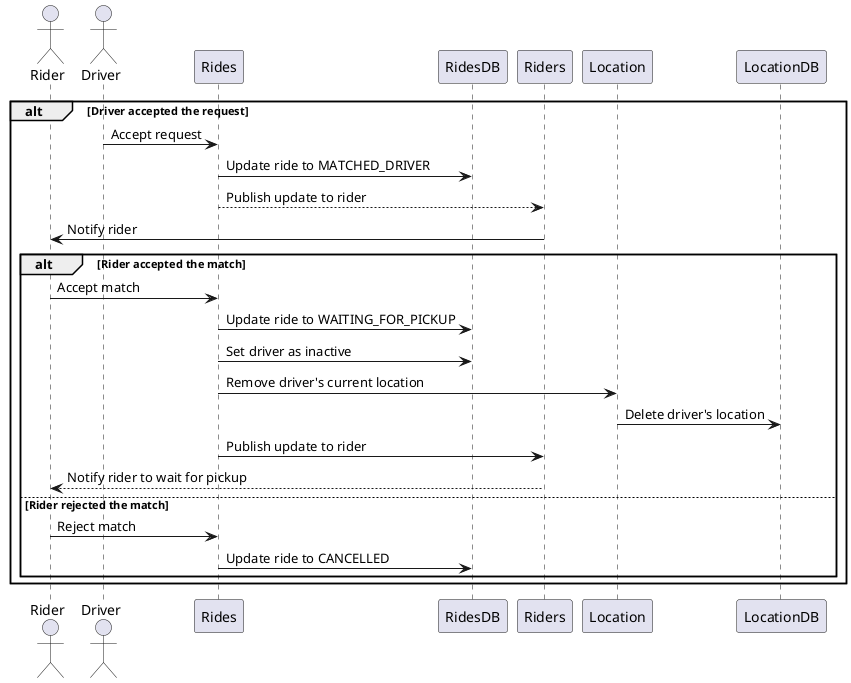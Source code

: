 @startuml Driver-Rider Matching Flow

actor Rider
actor Driver

alt Driver accepted the request 
Driver->Rides: Accept request
Rides->RidesDB: Update ride to MATCHED_DRIVER
Rides-->Riders: Publish update to rider
Riders->Rider: Notify rider

alt Rider accepted the match
Rider->Rides: Accept match
Rides->RidesDB: Update ride to WAITING_FOR_PICKUP
Rides->RidesDB: Set driver as inactive
Rides->Location: Remove driver's current location
Location->LocationDB: Delete driver's location
Rides->Riders: Publish update to rider
Riders-->Rider: Notify rider to wait for pickup
else Rider rejected the match
Rider->Rides: Reject match
Rides->RidesDB: Update ride to CANCELLED
end
end

@enduml
